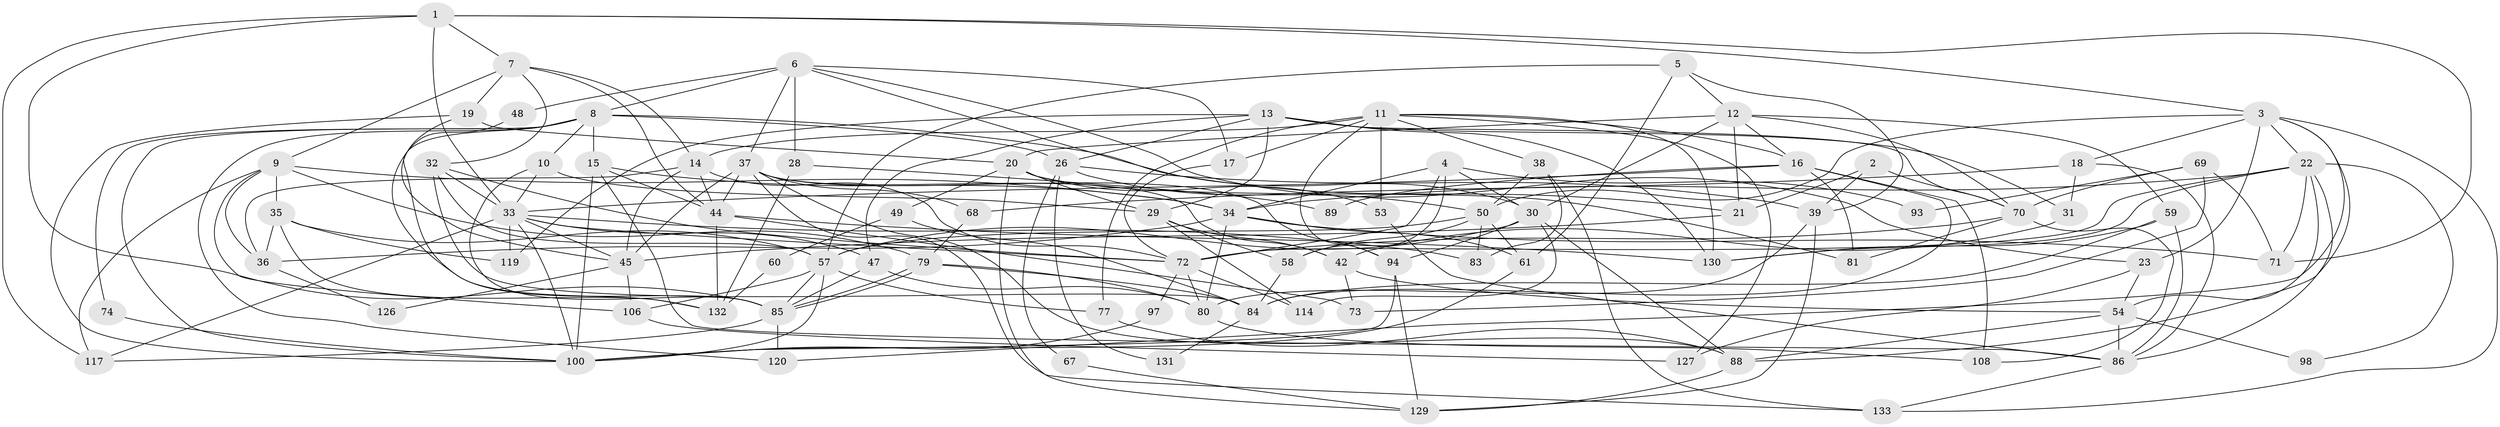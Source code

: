 // original degree distribution, {4: 0.26865671641791045, 3: 0.30597014925373134, 7: 0.05223880597014925, 6: 0.08955223880597014, 8: 0.014925373134328358, 5: 0.14925373134328357, 2: 0.11940298507462686}
// Generated by graph-tools (version 1.1) at 2025/42/03/06/25 10:42:00]
// undirected, 86 vertices, 215 edges
graph export_dot {
graph [start="1"]
  node [color=gray90,style=filled];
  1 [super="+124"];
  2;
  3 [super="+101"];
  4 [super="+128"];
  5;
  6 [super="+25"];
  7;
  8 [super="+63"];
  9 [super="+64"];
  10 [super="+78"];
  11 [super="+76"];
  12 [super="+62"];
  13 [super="+40"];
  14 [super="+103"];
  15 [super="+27"];
  16 [super="+66"];
  17;
  18 [super="+82"];
  19 [super="+24"];
  20 [super="+43"];
  21 [super="+46"];
  22 [super="+65"];
  23;
  26 [super="+122"];
  28;
  29 [super="+55"];
  30 [super="+104"];
  31 [super="+51"];
  32 [super="+41"];
  33 [super="+75"];
  34 [super="+87"];
  35 [super="+56"];
  36 [super="+125"];
  37 [super="+112"];
  38 [super="+134"];
  39 [super="+52"];
  42 [super="+95"];
  44 [super="+91"];
  45;
  47;
  48;
  49;
  50 [super="+105"];
  53;
  54;
  57 [super="+102"];
  58;
  59 [super="+107"];
  60;
  61 [super="+118"];
  67;
  68 [super="+92"];
  69;
  70 [super="+110"];
  71;
  72 [super="+113"];
  73 [super="+121"];
  74;
  77;
  79 [super="+96"];
  80 [super="+116"];
  81;
  83;
  84 [super="+111"];
  85 [super="+99"];
  86 [super="+90"];
  88 [super="+115"];
  89;
  93;
  94;
  97;
  98;
  100 [super="+123"];
  106 [super="+109"];
  108;
  114;
  117;
  119;
  120;
  126;
  127;
  129;
  130;
  131;
  132;
  133;
  1 -- 33;
  1 -- 7;
  1 -- 71;
  1 -- 3;
  1 -- 117;
  1 -- 85;
  2 -- 70;
  2 -- 21;
  2 -- 39;
  3 -- 88;
  3 -- 18;
  3 -- 23;
  3 -- 133;
  3 -- 120;
  3 -- 50 [weight=2];
  3 -- 22;
  4 -- 58;
  4 -- 34;
  4 -- 93;
  4 -- 30;
  4 -- 72;
  5 -- 12;
  5 -- 39;
  5 -- 57;
  5 -- 61;
  6 -- 17;
  6 -- 23;
  6 -- 28;
  6 -- 48;
  6 -- 30;
  6 -- 8;
  6 -- 37;
  7 -- 9;
  7 -- 32;
  7 -- 44;
  7 -- 14;
  7 -- 19;
  8 -- 132;
  8 -- 21;
  8 -- 74;
  8 -- 100;
  8 -- 120;
  8 -- 10;
  8 -- 15;
  8 -- 26;
  9 -- 117;
  9 -- 34;
  9 -- 35;
  9 -- 36;
  9 -- 106;
  9 -- 79;
  10 -- 33;
  10 -- 29 [weight=2];
  10 -- 85;
  11 -- 77;
  11 -- 17;
  11 -- 53;
  11 -- 94;
  11 -- 130;
  11 -- 38;
  11 -- 14;
  11 -- 127;
  11 -- 16;
  12 -- 21;
  12 -- 30;
  12 -- 59;
  12 -- 70;
  12 -- 16;
  12 -- 20;
  13 -- 29;
  13 -- 47;
  13 -- 119;
  13 -- 70;
  13 -- 130;
  13 -- 26;
  13 -- 31;
  14 -- 44;
  14 -- 45;
  14 -- 36;
  14 -- 72;
  15 -- 86;
  15 -- 34;
  15 -- 44;
  15 -- 100;
  16 -- 81;
  16 -- 89;
  16 -- 33;
  16 -- 108;
  16 -- 84;
  17 -- 72;
  18 -- 68;
  18 -- 86;
  18 -- 31;
  19 -- 100;
  19 -- 45;
  19 -- 20;
  20 -- 53;
  20 -- 81;
  20 -- 49;
  20 -- 129;
  20 -- 29;
  21 -- 45;
  22 -- 98;
  22 -- 130;
  22 -- 34;
  22 -- 54;
  22 -- 72;
  22 -- 86;
  22 -- 71;
  23 -- 54;
  23 -- 127;
  26 -- 50;
  26 -- 67;
  26 -- 39;
  26 -- 131;
  28 -- 132;
  28 -- 89;
  29 -- 58;
  29 -- 114;
  29 -- 42 [weight=2];
  30 -- 88;
  30 -- 114;
  30 -- 57;
  30 -- 94;
  31 -- 42;
  32 -- 33;
  32 -- 72;
  32 -- 57;
  32 -- 84;
  33 -- 47;
  33 -- 117;
  33 -- 83;
  33 -- 100;
  33 -- 119;
  33 -- 72;
  33 -- 45;
  34 -- 80;
  34 -- 36;
  34 -- 71;
  34 -- 61;
  35 -- 119;
  35 -- 57;
  35 -- 132;
  35 -- 36;
  36 -- 126;
  37 -- 133;
  37 -- 88;
  37 -- 42;
  37 -- 44;
  37 -- 45;
  37 -- 94;
  37 -- 68;
  38 -- 83;
  38 -- 50;
  38 -- 133;
  39 -- 129;
  39 -- 80;
  42 -- 54;
  42 -- 73;
  44 -- 73;
  44 -- 130;
  44 -- 132;
  45 -- 126;
  45 -- 106;
  47 -- 85;
  47 -- 80;
  48 -- 85;
  49 -- 84;
  49 -- 60;
  50 -- 61;
  50 -- 57;
  50 -- 83;
  50 -- 58;
  53 -- 86;
  54 -- 98;
  54 -- 86;
  54 -- 88;
  57 -- 100;
  57 -- 106;
  57 -- 77;
  57 -- 85;
  58 -- 84;
  59 -- 86;
  59 -- 130;
  59 -- 84;
  60 -- 132;
  61 -- 100;
  67 -- 129;
  68 -- 79;
  69 -- 70;
  69 -- 71;
  69 -- 73;
  69 -- 93;
  70 -- 108;
  70 -- 81;
  70 -- 72;
  72 -- 114;
  72 -- 80;
  72 -- 97;
  74 -- 100;
  77 -- 88;
  79 -- 85;
  79 -- 85;
  79 -- 80;
  79 -- 84;
  80 -- 108;
  84 -- 131;
  85 -- 117;
  85 -- 120;
  86 -- 133;
  88 -- 129;
  94 -- 129;
  94 -- 100;
  97 -- 100;
  106 -- 127;
}
